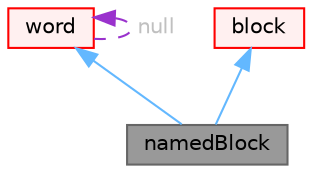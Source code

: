 digraph "namedBlock"
{
 // LATEX_PDF_SIZE
  bgcolor="transparent";
  edge [fontname=Helvetica,fontsize=10,labelfontname=Helvetica,labelfontsize=10];
  node [fontname=Helvetica,fontsize=10,shape=box,height=0.2,width=0.4];
  Node1 [id="Node000001",label="namedBlock",height=0.2,width=0.4,color="gray40", fillcolor="grey60", style="filled", fontcolor="black",tooltip="Gives name to a block."];
  Node2 -> Node1 [id="edge1_Node000001_Node000002",dir="back",color="steelblue1",style="solid",tooltip=" "];
  Node2 [id="Node000002",label="word",height=0.2,width=0.4,color="red", fillcolor="#FFF0F0", style="filled",URL="$classFoam_1_1word.html",tooltip="A class for handling words, derived from Foam::string."];
  Node2 -> Node2 [id="edge2_Node000002_Node000002",dir="back",color="darkorchid3",style="dashed",tooltip=" ",label=" null",fontcolor="grey" ];
  Node5 -> Node1 [id="edge3_Node000001_Node000005",dir="back",color="steelblue1",style="solid",tooltip=" "];
  Node5 [id="Node000005",label="block",height=0.2,width=0.4,color="red", fillcolor="#FFF0F0", style="filled",URL="$classFoam_1_1block.html",tooltip="Creates a single block of cells from point coordinates, numbers of cells in each direction and an exp..."];
}

